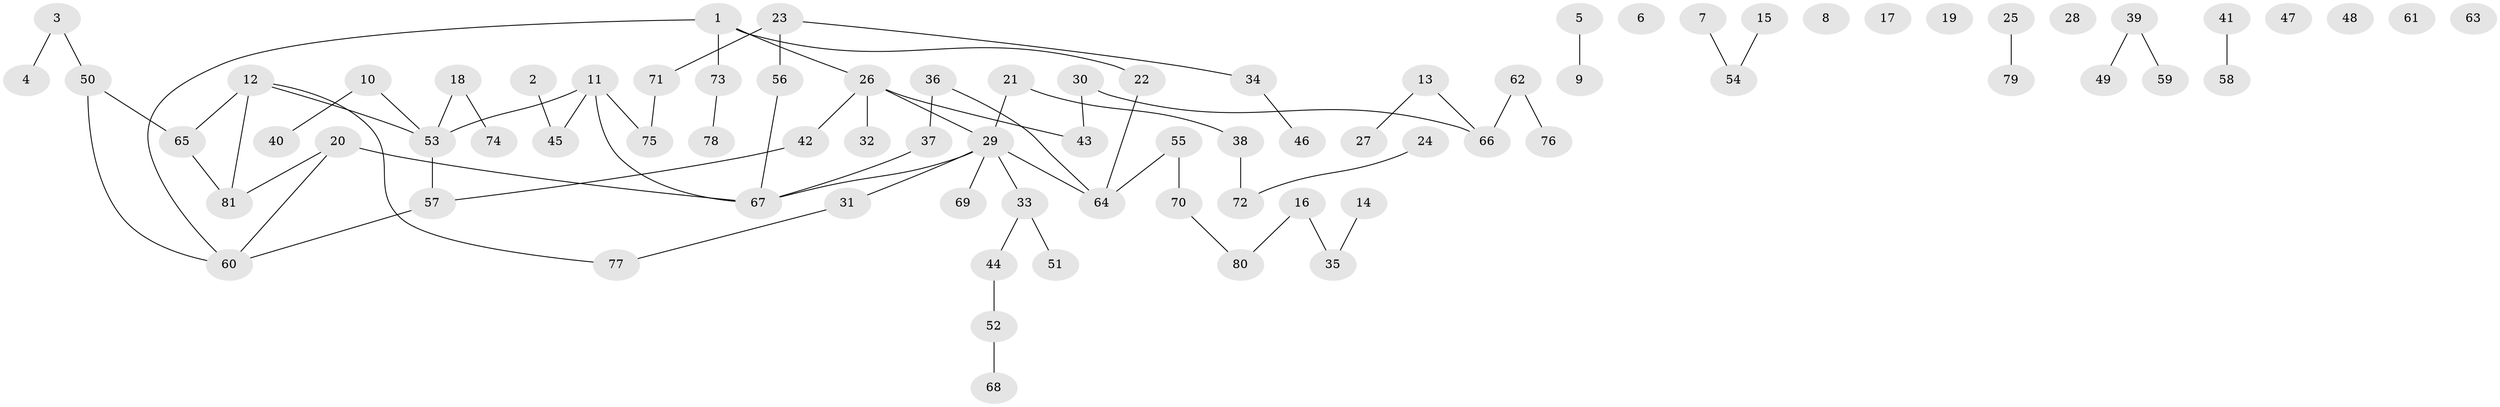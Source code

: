 // Generated by graph-tools (version 1.1) at 2025/33/03/09/25 02:33:24]
// undirected, 81 vertices, 76 edges
graph export_dot {
graph [start="1"]
  node [color=gray90,style=filled];
  1;
  2;
  3;
  4;
  5;
  6;
  7;
  8;
  9;
  10;
  11;
  12;
  13;
  14;
  15;
  16;
  17;
  18;
  19;
  20;
  21;
  22;
  23;
  24;
  25;
  26;
  27;
  28;
  29;
  30;
  31;
  32;
  33;
  34;
  35;
  36;
  37;
  38;
  39;
  40;
  41;
  42;
  43;
  44;
  45;
  46;
  47;
  48;
  49;
  50;
  51;
  52;
  53;
  54;
  55;
  56;
  57;
  58;
  59;
  60;
  61;
  62;
  63;
  64;
  65;
  66;
  67;
  68;
  69;
  70;
  71;
  72;
  73;
  74;
  75;
  76;
  77;
  78;
  79;
  80;
  81;
  1 -- 22;
  1 -- 26;
  1 -- 60;
  1 -- 73;
  2 -- 45;
  3 -- 4;
  3 -- 50;
  5 -- 9;
  7 -- 54;
  10 -- 40;
  10 -- 53;
  11 -- 45;
  11 -- 53;
  11 -- 67;
  11 -- 75;
  12 -- 53;
  12 -- 65;
  12 -- 77;
  12 -- 81;
  13 -- 27;
  13 -- 66;
  14 -- 35;
  15 -- 54;
  16 -- 35;
  16 -- 80;
  18 -- 53;
  18 -- 74;
  20 -- 60;
  20 -- 67;
  20 -- 81;
  21 -- 29;
  21 -- 38;
  22 -- 64;
  23 -- 34;
  23 -- 56;
  23 -- 71;
  24 -- 72;
  25 -- 79;
  26 -- 29;
  26 -- 32;
  26 -- 42;
  26 -- 43;
  29 -- 31;
  29 -- 33;
  29 -- 64;
  29 -- 67;
  29 -- 69;
  30 -- 43;
  30 -- 66;
  31 -- 77;
  33 -- 44;
  33 -- 51;
  34 -- 46;
  36 -- 37;
  36 -- 64;
  37 -- 67;
  38 -- 72;
  39 -- 49;
  39 -- 59;
  41 -- 58;
  42 -- 57;
  44 -- 52;
  50 -- 60;
  50 -- 65;
  52 -- 68;
  53 -- 57;
  55 -- 64;
  55 -- 70;
  56 -- 67;
  57 -- 60;
  62 -- 66;
  62 -- 76;
  65 -- 81;
  70 -- 80;
  71 -- 75;
  73 -- 78;
}
